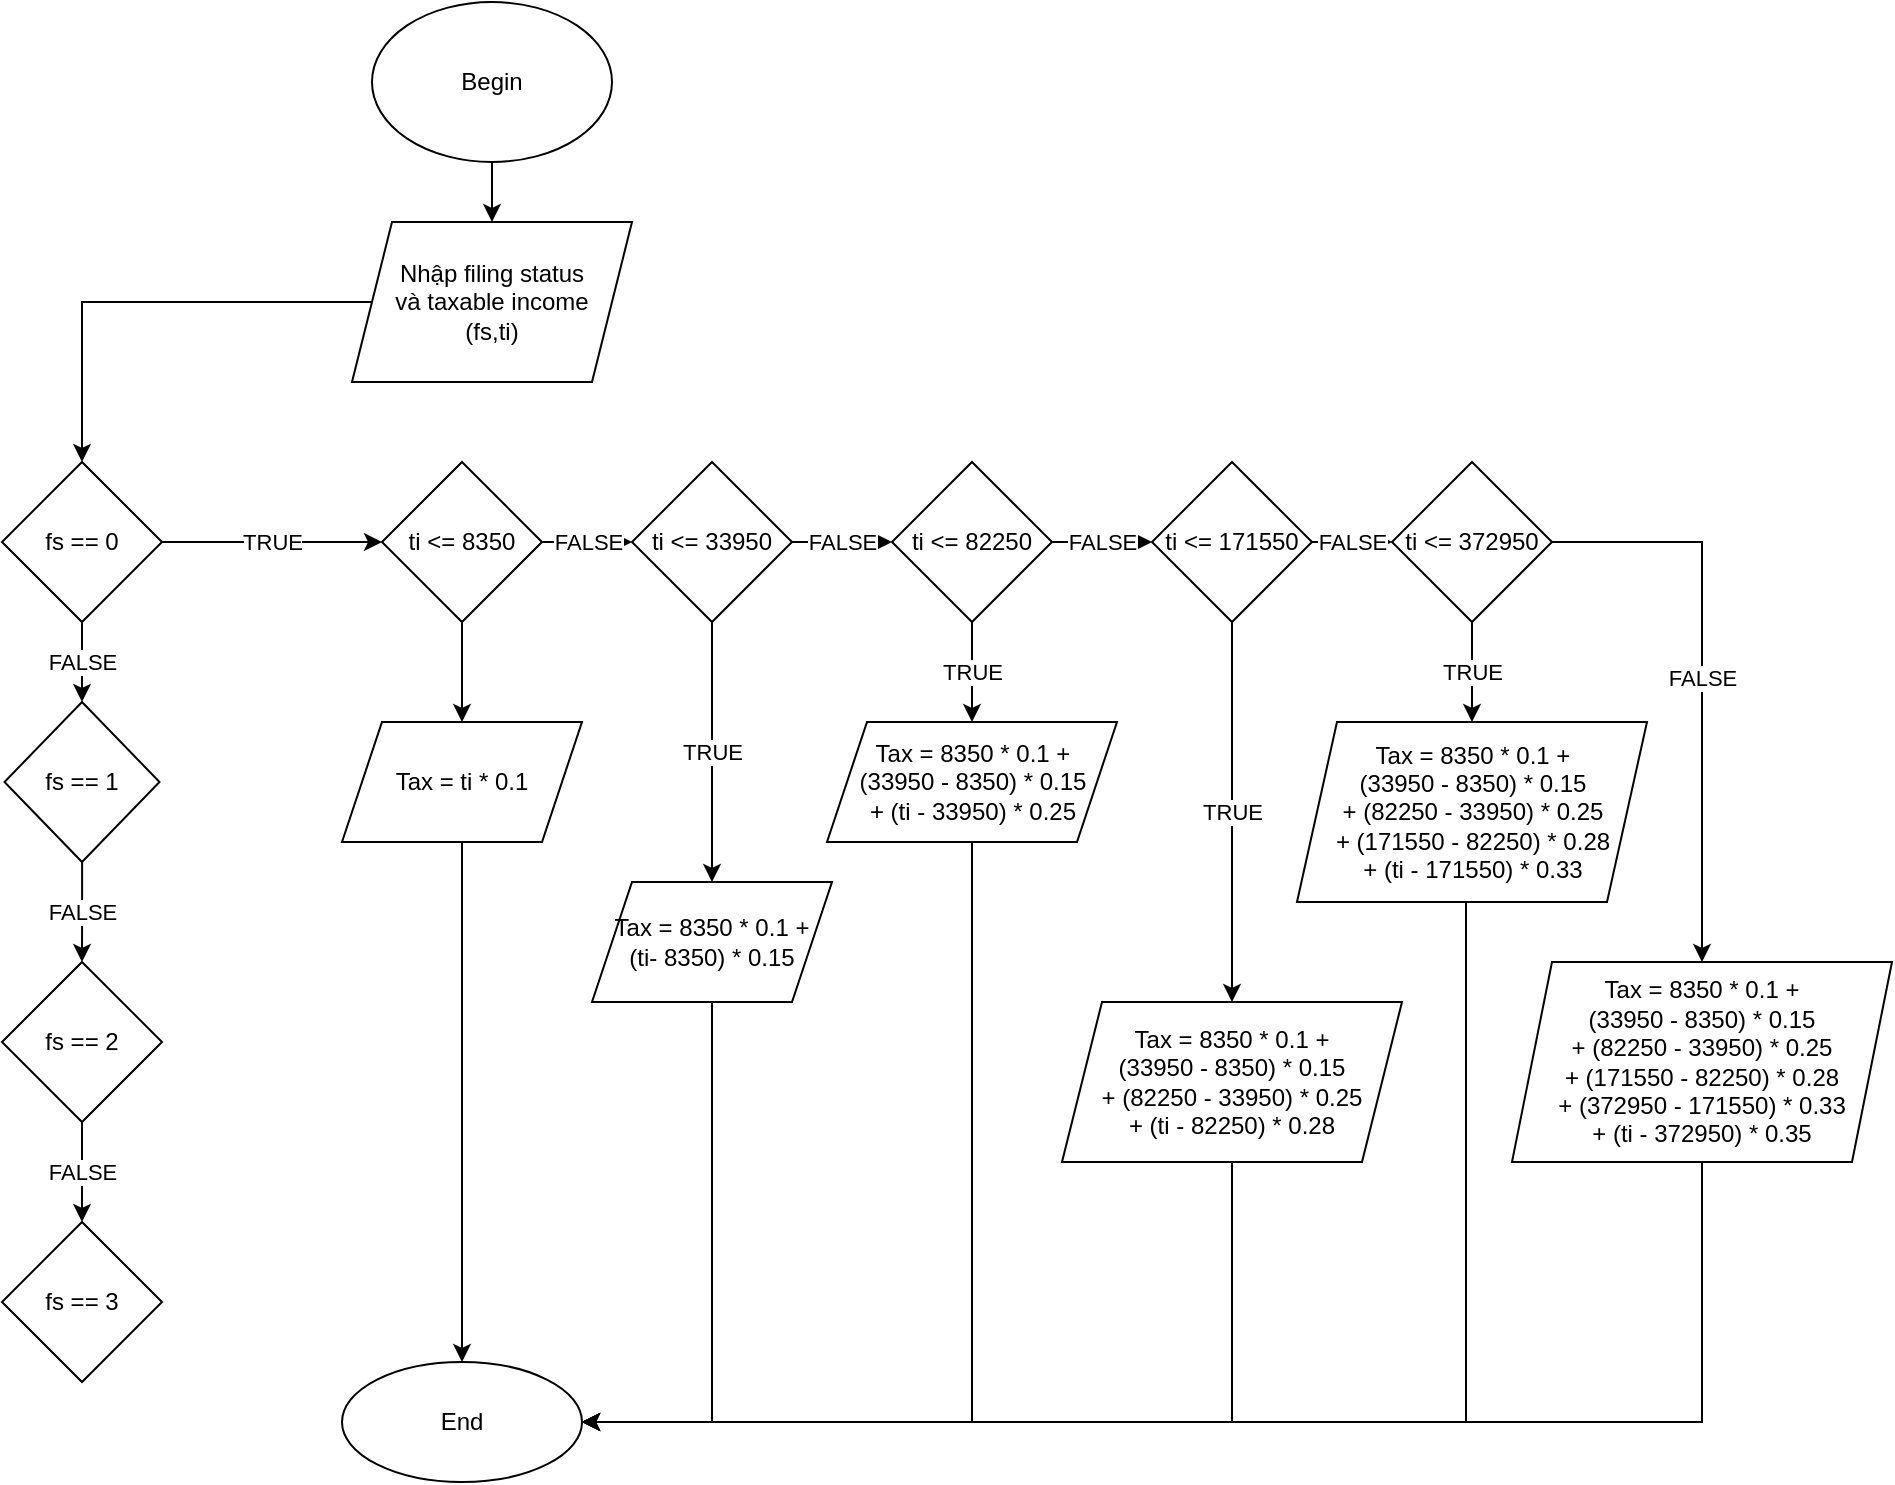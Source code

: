 <mxfile version="15.2.7" type="github">
  <diagram id="lS9gEuEYb2Qw7tAvBpl1" name="Page-1">
    <mxGraphModel dx="1372" dy="794" grid="1" gridSize="10" guides="1" tooltips="1" connect="1" arrows="1" fold="1" page="1" pageScale="1" pageWidth="827" pageHeight="1169" math="0" shadow="0">
      <root>
        <mxCell id="0" />
        <mxCell id="1" parent="0" />
        <mxCell id="4QljDFxPX6gw_J1ZpyLn-2" value="" style="edgeStyle=orthogonalEdgeStyle;rounded=0;orthogonalLoop=1;jettySize=auto;html=1;" edge="1" parent="1" source="pV3M_QZJWwmFhSBJMzRY-1" target="4QljDFxPX6gw_J1ZpyLn-1">
          <mxGeometry relative="1" as="geometry" />
        </mxCell>
        <mxCell id="pV3M_QZJWwmFhSBJMzRY-1" value="Begin" style="ellipse;whiteSpace=wrap;html=1;" parent="1" vertex="1">
          <mxGeometry x="340" y="40" width="120" height="80" as="geometry" />
        </mxCell>
        <mxCell id="pV3M_QZJWwmFhSBJMzRY-20" value="&lt;span&gt;End&lt;/span&gt;" style="ellipse;whiteSpace=wrap;html=1;" parent="1" vertex="1">
          <mxGeometry x="325" y="720" width="120" height="60" as="geometry" />
        </mxCell>
        <mxCell id="4QljDFxPX6gw_J1ZpyLn-4" value="" style="edgeStyle=orthogonalEdgeStyle;rounded=0;orthogonalLoop=1;jettySize=auto;html=1;" edge="1" parent="1" source="4QljDFxPX6gw_J1ZpyLn-1" target="4QljDFxPX6gw_J1ZpyLn-3">
          <mxGeometry relative="1" as="geometry" />
        </mxCell>
        <mxCell id="4QljDFxPX6gw_J1ZpyLn-1" value="Nhập filing status&lt;br&gt;và taxable income&lt;br&gt;(fs,ti)" style="shape=parallelogram;perimeter=parallelogramPerimeter;whiteSpace=wrap;html=1;fixedSize=1;" vertex="1" parent="1">
          <mxGeometry x="330" y="150" width="140" height="80" as="geometry" />
        </mxCell>
        <mxCell id="4QljDFxPX6gw_J1ZpyLn-6" value="FALSE" style="edgeStyle=orthogonalEdgeStyle;rounded=0;orthogonalLoop=1;jettySize=auto;html=1;entryX=0.5;entryY=0;entryDx=0;entryDy=0;" edge="1" parent="1" source="4QljDFxPX6gw_J1ZpyLn-3" target="4QljDFxPX6gw_J1ZpyLn-5">
          <mxGeometry relative="1" as="geometry">
            <Array as="points">
              <mxPoint x="195" y="380" />
            </Array>
          </mxGeometry>
        </mxCell>
        <mxCell id="4QljDFxPX6gw_J1ZpyLn-12" value="TRUE" style="edgeStyle=orthogonalEdgeStyle;rounded=0;orthogonalLoop=1;jettySize=auto;html=1;" edge="1" parent="1" source="4QljDFxPX6gw_J1ZpyLn-3" target="4QljDFxPX6gw_J1ZpyLn-11">
          <mxGeometry relative="1" as="geometry" />
        </mxCell>
        <mxCell id="4QljDFxPX6gw_J1ZpyLn-3" value="fs == 0" style="rhombus;whiteSpace=wrap;html=1;" vertex="1" parent="1">
          <mxGeometry x="155" y="270" width="80" height="80" as="geometry" />
        </mxCell>
        <mxCell id="4QljDFxPX6gw_J1ZpyLn-8" value="FALSE" style="edgeStyle=orthogonalEdgeStyle;rounded=0;orthogonalLoop=1;jettySize=auto;html=1;" edge="1" parent="1" source="4QljDFxPX6gw_J1ZpyLn-5" target="4QljDFxPX6gw_J1ZpyLn-7">
          <mxGeometry relative="1" as="geometry" />
        </mxCell>
        <mxCell id="4QljDFxPX6gw_J1ZpyLn-5" value="&lt;font style=&quot;font-size: 12px&quot;&gt;fs == 1&lt;span style=&quot;font-family: &amp;#34;times new roman&amp;#34;&quot;&gt;&lt;br&gt;&lt;/span&gt;&lt;/font&gt;" style="rhombus;whiteSpace=wrap;html=1;" vertex="1" parent="1">
          <mxGeometry x="156.25" y="390" width="77.5" height="80" as="geometry" />
        </mxCell>
        <mxCell id="4QljDFxPX6gw_J1ZpyLn-10" value="FALSE" style="edgeStyle=orthogonalEdgeStyle;rounded=0;orthogonalLoop=1;jettySize=auto;html=1;" edge="1" parent="1" source="4QljDFxPX6gw_J1ZpyLn-7" target="4QljDFxPX6gw_J1ZpyLn-9">
          <mxGeometry relative="1" as="geometry" />
        </mxCell>
        <mxCell id="4QljDFxPX6gw_J1ZpyLn-7" value="fs == 2" style="rhombus;whiteSpace=wrap;html=1;" vertex="1" parent="1">
          <mxGeometry x="155" y="520" width="80" height="80" as="geometry" />
        </mxCell>
        <mxCell id="4QljDFxPX6gw_J1ZpyLn-9" value="fs == 3" style="rhombus;whiteSpace=wrap;html=1;" vertex="1" parent="1">
          <mxGeometry x="155" y="650" width="80" height="80" as="geometry" />
        </mxCell>
        <mxCell id="4QljDFxPX6gw_J1ZpyLn-14" value="FALSE" style="edgeStyle=orthogonalEdgeStyle;rounded=0;orthogonalLoop=1;jettySize=auto;html=1;" edge="1" parent="1" source="4QljDFxPX6gw_J1ZpyLn-11" target="4QljDFxPX6gw_J1ZpyLn-13">
          <mxGeometry relative="1" as="geometry" />
        </mxCell>
        <mxCell id="4QljDFxPX6gw_J1ZpyLn-41" value="" style="edgeStyle=orthogonalEdgeStyle;rounded=0;orthogonalLoop=1;jettySize=auto;html=1;" edge="1" parent="1" source="4QljDFxPX6gw_J1ZpyLn-11" target="4QljDFxPX6gw_J1ZpyLn-40">
          <mxGeometry relative="1" as="geometry" />
        </mxCell>
        <mxCell id="4QljDFxPX6gw_J1ZpyLn-11" value="ti &amp;lt;= 8350" style="rhombus;whiteSpace=wrap;html=1;" vertex="1" parent="1">
          <mxGeometry x="345" y="270" width="80" height="80" as="geometry" />
        </mxCell>
        <mxCell id="4QljDFxPX6gw_J1ZpyLn-16" value="FALSE" style="edgeStyle=orthogonalEdgeStyle;rounded=0;orthogonalLoop=1;jettySize=auto;html=1;" edge="1" parent="1" source="4QljDFxPX6gw_J1ZpyLn-13" target="4QljDFxPX6gw_J1ZpyLn-15">
          <mxGeometry relative="1" as="geometry" />
        </mxCell>
        <mxCell id="4QljDFxPX6gw_J1ZpyLn-39" value="TRUE" style="edgeStyle=orthogonalEdgeStyle;rounded=0;orthogonalLoop=1;jettySize=auto;html=1;" edge="1" parent="1" source="4QljDFxPX6gw_J1ZpyLn-13" target="4QljDFxPX6gw_J1ZpyLn-38">
          <mxGeometry relative="1" as="geometry" />
        </mxCell>
        <mxCell id="4QljDFxPX6gw_J1ZpyLn-13" value="ti &amp;lt;= 33950" style="rhombus;whiteSpace=wrap;html=1;" vertex="1" parent="1">
          <mxGeometry x="470" y="270" width="80" height="80" as="geometry" />
        </mxCell>
        <mxCell id="4QljDFxPX6gw_J1ZpyLn-18" value="FALSE" style="edgeStyle=orthogonalEdgeStyle;rounded=0;orthogonalLoop=1;jettySize=auto;html=1;" edge="1" parent="1" source="4QljDFxPX6gw_J1ZpyLn-15" target="4QljDFxPX6gw_J1ZpyLn-17">
          <mxGeometry relative="1" as="geometry" />
        </mxCell>
        <mxCell id="4QljDFxPX6gw_J1ZpyLn-37" value="TRUE" style="edgeStyle=orthogonalEdgeStyle;rounded=0;orthogonalLoop=1;jettySize=auto;html=1;" edge="1" parent="1" source="4QljDFxPX6gw_J1ZpyLn-15" target="4QljDFxPX6gw_J1ZpyLn-36">
          <mxGeometry relative="1" as="geometry" />
        </mxCell>
        <mxCell id="4QljDFxPX6gw_J1ZpyLn-15" value="ti &amp;lt;= 82250" style="rhombus;whiteSpace=wrap;html=1;" vertex="1" parent="1">
          <mxGeometry x="600" y="270" width="80" height="80" as="geometry" />
        </mxCell>
        <mxCell id="4QljDFxPX6gw_J1ZpyLn-20" value="FALSE" style="edgeStyle=orthogonalEdgeStyle;rounded=0;orthogonalLoop=1;jettySize=auto;html=1;" edge="1" parent="1" source="4QljDFxPX6gw_J1ZpyLn-17" target="4QljDFxPX6gw_J1ZpyLn-19">
          <mxGeometry relative="1" as="geometry" />
        </mxCell>
        <mxCell id="4QljDFxPX6gw_J1ZpyLn-35" value="TRUE" style="edgeStyle=orthogonalEdgeStyle;rounded=0;orthogonalLoop=1;jettySize=auto;html=1;" edge="1" parent="1" source="4QljDFxPX6gw_J1ZpyLn-17" target="4QljDFxPX6gw_J1ZpyLn-34">
          <mxGeometry relative="1" as="geometry" />
        </mxCell>
        <mxCell id="4QljDFxPX6gw_J1ZpyLn-17" value="ti &amp;lt;= 171550" style="rhombus;whiteSpace=wrap;html=1;" vertex="1" parent="1">
          <mxGeometry x="730" y="270" width="80" height="80" as="geometry" />
        </mxCell>
        <mxCell id="4QljDFxPX6gw_J1ZpyLn-29" value="FALSE" style="edgeStyle=orthogonalEdgeStyle;rounded=0;orthogonalLoop=1;jettySize=auto;html=1;" edge="1" parent="1" source="4QljDFxPX6gw_J1ZpyLn-19" target="4QljDFxPX6gw_J1ZpyLn-28">
          <mxGeometry relative="1" as="geometry">
            <Array as="points">
              <mxPoint x="1005" y="310" />
            </Array>
          </mxGeometry>
        </mxCell>
        <mxCell id="4QljDFxPX6gw_J1ZpyLn-32" value="TRUE" style="edgeStyle=orthogonalEdgeStyle;rounded=0;orthogonalLoop=1;jettySize=auto;html=1;" edge="1" parent="1" source="4QljDFxPX6gw_J1ZpyLn-19" target="4QljDFxPX6gw_J1ZpyLn-31">
          <mxGeometry relative="1" as="geometry" />
        </mxCell>
        <mxCell id="4QljDFxPX6gw_J1ZpyLn-19" value="ti &amp;lt;= 372950" style="rhombus;whiteSpace=wrap;html=1;" vertex="1" parent="1">
          <mxGeometry x="850" y="270" width="80" height="80" as="geometry" />
        </mxCell>
        <mxCell id="4QljDFxPX6gw_J1ZpyLn-30" value="" style="edgeStyle=orthogonalEdgeStyle;rounded=0;orthogonalLoop=1;jettySize=auto;html=1;exitX=0.5;exitY=1;exitDx=0;exitDy=0;" edge="1" parent="1" source="4QljDFxPX6gw_J1ZpyLn-28" target="pV3M_QZJWwmFhSBJMzRY-20">
          <mxGeometry relative="1" as="geometry">
            <Array as="points">
              <mxPoint x="1005" y="750" />
            </Array>
          </mxGeometry>
        </mxCell>
        <mxCell id="4QljDFxPX6gw_J1ZpyLn-28" value="Tax = 8350 * 0.1 +&lt;br&gt;(33950 - 8350) * 0.15&lt;br&gt;+ (82250 - 33950) * 0.25&lt;br&gt;+ (171550 - 82250) * 0.28&lt;br&gt;+ (372950 - 171550) * 0.33&lt;br&gt;+ (ti - 372950) * 0.35" style="shape=parallelogram;perimeter=parallelogramPerimeter;whiteSpace=wrap;html=1;fixedSize=1;" vertex="1" parent="1">
          <mxGeometry x="910" y="520" width="190" height="100" as="geometry" />
        </mxCell>
        <mxCell id="4QljDFxPX6gw_J1ZpyLn-33" value="" style="edgeStyle=orthogonalEdgeStyle;rounded=0;orthogonalLoop=1;jettySize=auto;html=1;" edge="1" parent="1" source="4QljDFxPX6gw_J1ZpyLn-31" target="pV3M_QZJWwmFhSBJMzRY-20">
          <mxGeometry relative="1" as="geometry">
            <Array as="points">
              <mxPoint x="887" y="750" />
            </Array>
          </mxGeometry>
        </mxCell>
        <mxCell id="4QljDFxPX6gw_J1ZpyLn-31" value="Tax = 8350 * 0.1 +&lt;br&gt;(33950 - 8350) * 0.15&lt;br&gt;+ (82250 - 33950) * 0.25&lt;br&gt;+ (171550 - 82250) * 0.28&lt;br&gt;+ (ti - 171550) * 0.33" style="shape=parallelogram;perimeter=parallelogramPerimeter;whiteSpace=wrap;html=1;fixedSize=1;" vertex="1" parent="1">
          <mxGeometry x="802.5" y="400" width="175" height="90" as="geometry" />
        </mxCell>
        <mxCell id="4QljDFxPX6gw_J1ZpyLn-42" value="" style="edgeStyle=orthogonalEdgeStyle;rounded=0;orthogonalLoop=1;jettySize=auto;html=1;" edge="1" parent="1" source="4QljDFxPX6gw_J1ZpyLn-34" target="pV3M_QZJWwmFhSBJMzRY-20">
          <mxGeometry relative="1" as="geometry">
            <Array as="points">
              <mxPoint x="770" y="750" />
            </Array>
          </mxGeometry>
        </mxCell>
        <mxCell id="4QljDFxPX6gw_J1ZpyLn-34" value="Tax = 8350 * 0.1 +&lt;br&gt;(33950 - 8350) * 0.15&lt;br&gt;+ (82250 - 33950) * 0.25&lt;br&gt;+ (ti - 82250) * 0.28" style="shape=parallelogram;perimeter=parallelogramPerimeter;whiteSpace=wrap;html=1;fixedSize=1;" vertex="1" parent="1">
          <mxGeometry x="685" y="540" width="170" height="80" as="geometry" />
        </mxCell>
        <mxCell id="4QljDFxPX6gw_J1ZpyLn-43" value="" style="edgeStyle=orthogonalEdgeStyle;rounded=0;orthogonalLoop=1;jettySize=auto;html=1;" edge="1" parent="1" source="4QljDFxPX6gw_J1ZpyLn-36" target="pV3M_QZJWwmFhSBJMzRY-20">
          <mxGeometry relative="1" as="geometry">
            <Array as="points">
              <mxPoint x="640" y="750" />
            </Array>
          </mxGeometry>
        </mxCell>
        <mxCell id="4QljDFxPX6gw_J1ZpyLn-36" value="Tax = 8350 * 0.1 +&lt;br&gt;(33950 - 8350) * 0.15&lt;br&gt;+ (ti - 33950) * 0.25" style="shape=parallelogram;perimeter=parallelogramPerimeter;whiteSpace=wrap;html=1;fixedSize=1;" vertex="1" parent="1">
          <mxGeometry x="567.5" y="400" width="145" height="60" as="geometry" />
        </mxCell>
        <mxCell id="4QljDFxPX6gw_J1ZpyLn-44" value="" style="edgeStyle=orthogonalEdgeStyle;rounded=0;orthogonalLoop=1;jettySize=auto;html=1;" edge="1" parent="1" source="4QljDFxPX6gw_J1ZpyLn-38" target="pV3M_QZJWwmFhSBJMzRY-20">
          <mxGeometry relative="1" as="geometry">
            <Array as="points">
              <mxPoint x="510" y="750" />
            </Array>
          </mxGeometry>
        </mxCell>
        <mxCell id="4QljDFxPX6gw_J1ZpyLn-38" value="Tax = 8350 * 0.1 +&lt;br&gt;(ti- 8350) * 0.15" style="shape=parallelogram;perimeter=parallelogramPerimeter;whiteSpace=wrap;html=1;fixedSize=1;" vertex="1" parent="1">
          <mxGeometry x="450" y="480" width="120" height="60" as="geometry" />
        </mxCell>
        <mxCell id="4QljDFxPX6gw_J1ZpyLn-46" value="" style="edgeStyle=orthogonalEdgeStyle;rounded=0;orthogonalLoop=1;jettySize=auto;html=1;" edge="1" parent="1" source="4QljDFxPX6gw_J1ZpyLn-40" target="pV3M_QZJWwmFhSBJMzRY-20">
          <mxGeometry relative="1" as="geometry" />
        </mxCell>
        <mxCell id="4QljDFxPX6gw_J1ZpyLn-40" value="Tax = ti * 0.1" style="shape=parallelogram;perimeter=parallelogramPerimeter;whiteSpace=wrap;html=1;fixedSize=1;" vertex="1" parent="1">
          <mxGeometry x="325" y="400" width="120" height="60" as="geometry" />
        </mxCell>
      </root>
    </mxGraphModel>
  </diagram>
</mxfile>
